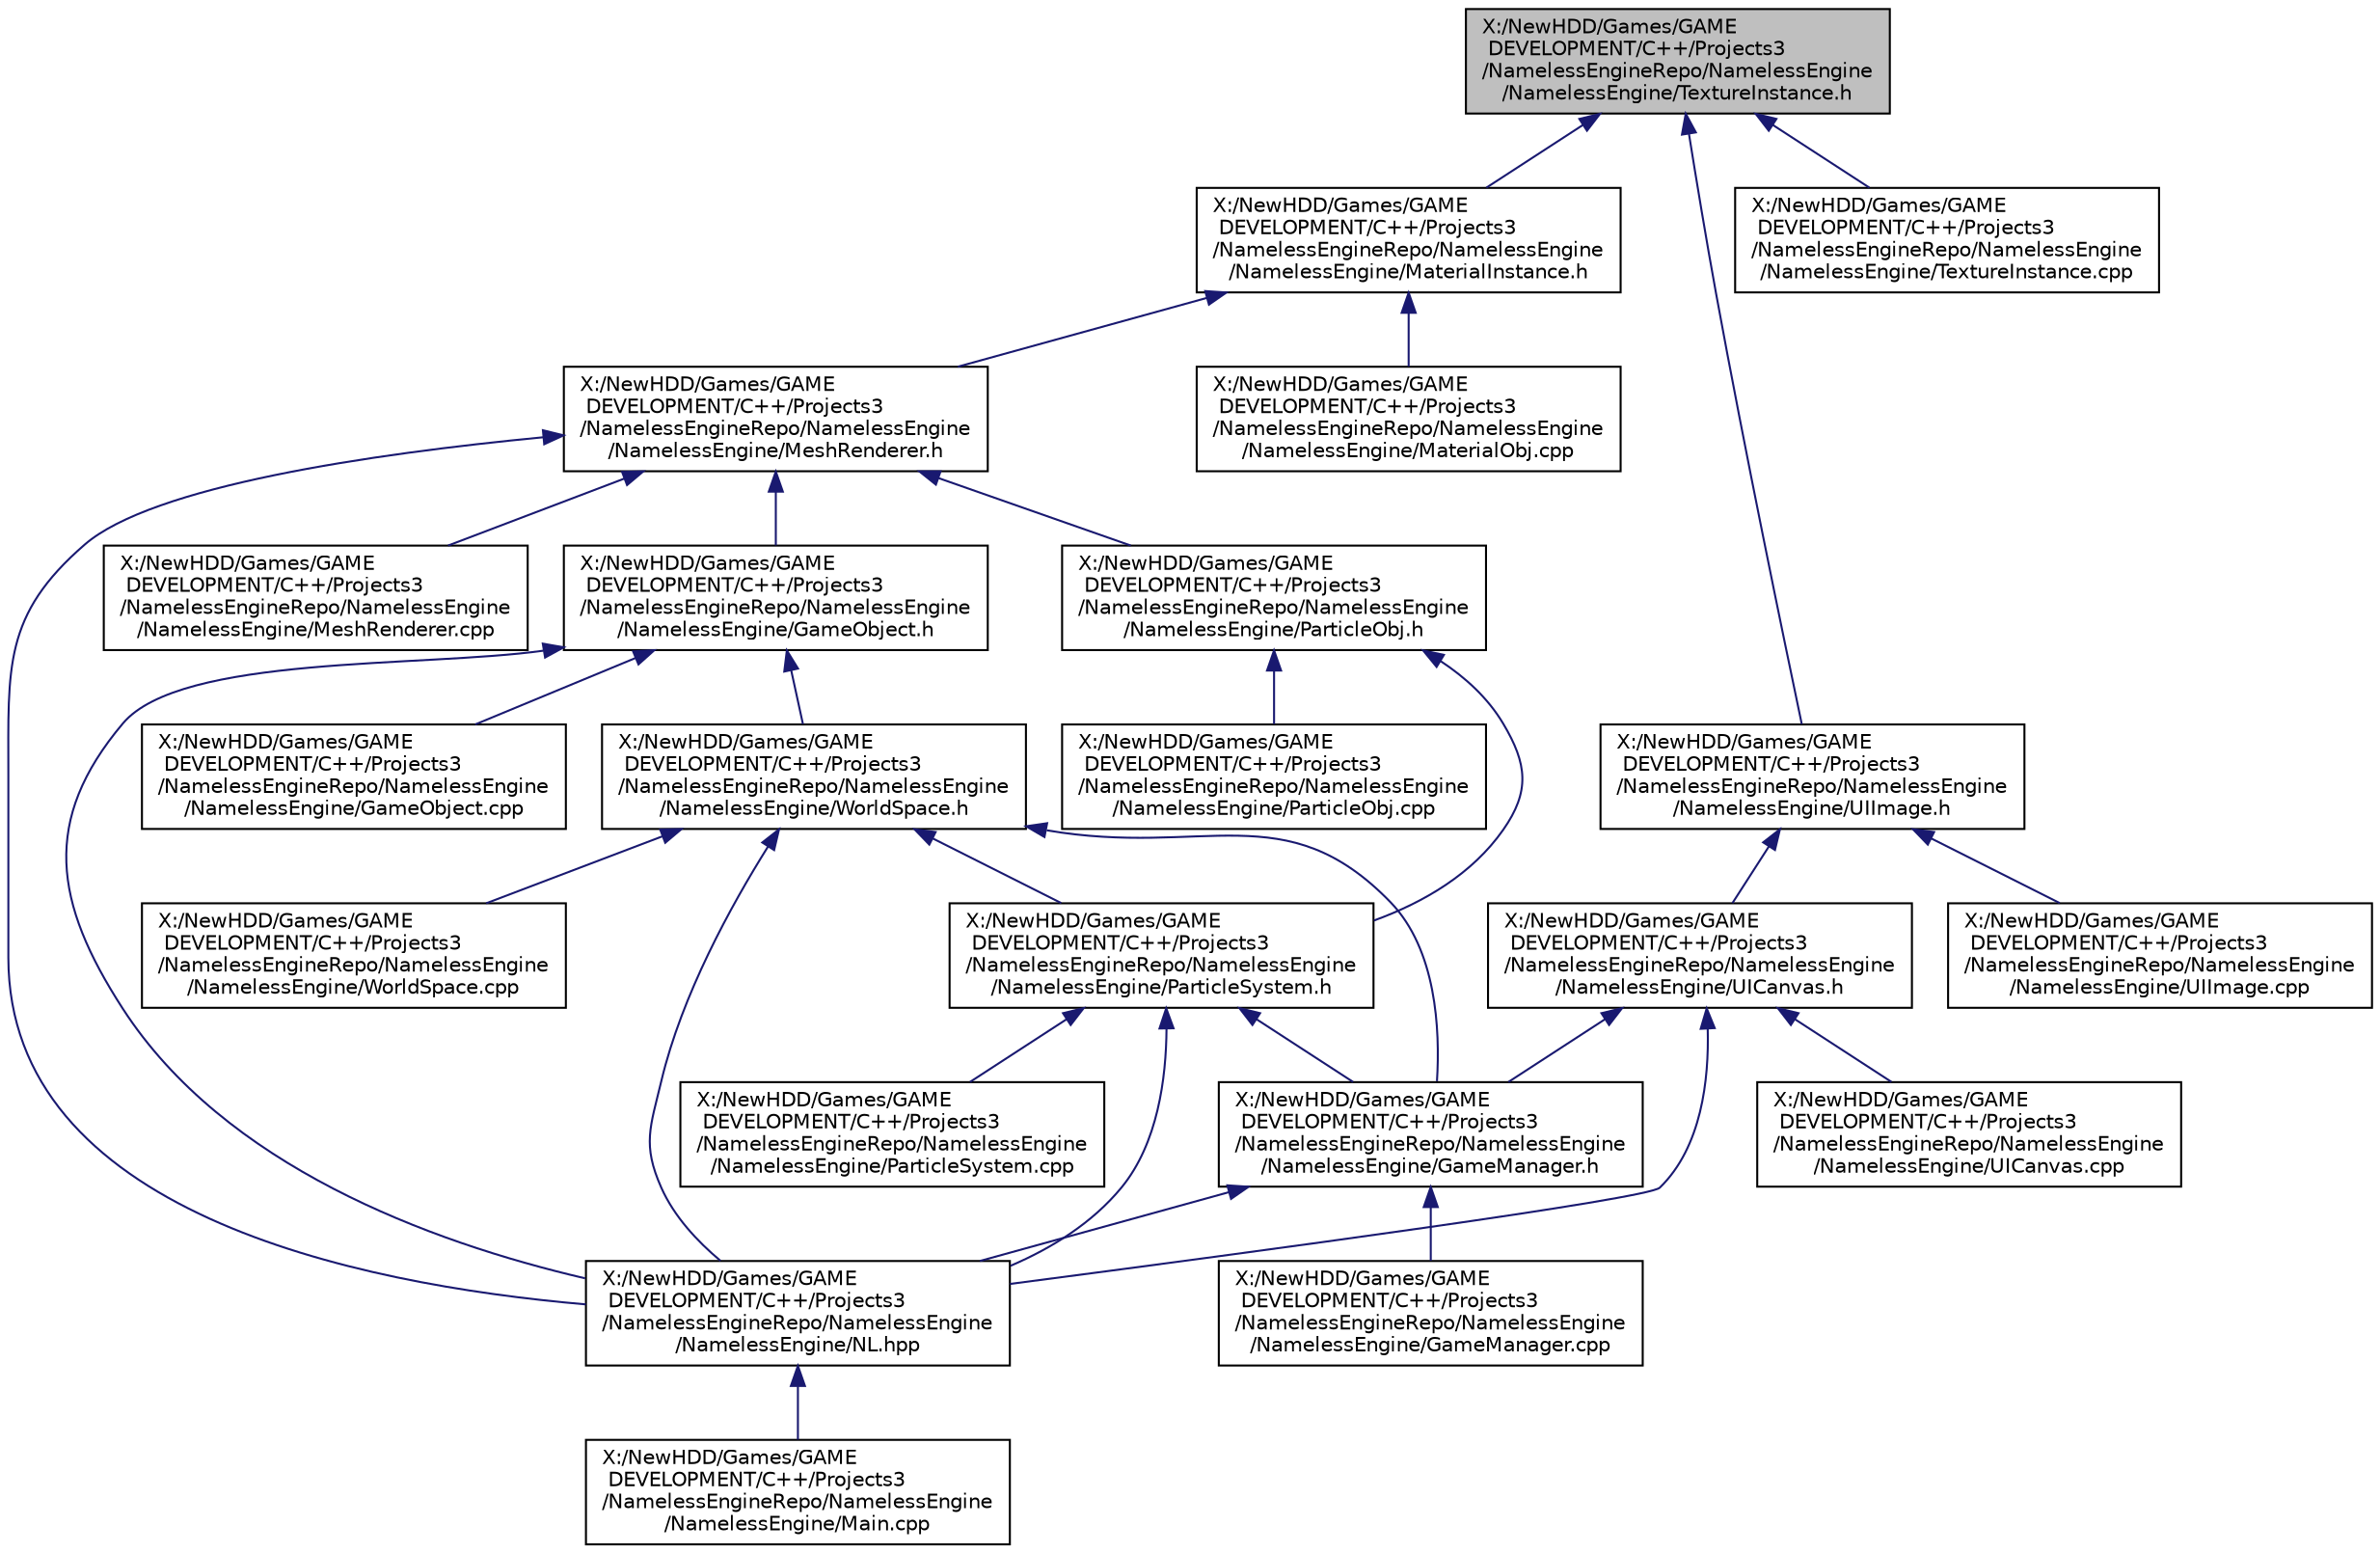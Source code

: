 digraph "X:/NewHDD/Games/GAME DEVELOPMENT/C++/Projects3/NamelessEngineRepo/NamelessEngine/NamelessEngine/TextureInstance.h"
{
  edge [fontname="Helvetica",fontsize="10",labelfontname="Helvetica",labelfontsize="10"];
  node [fontname="Helvetica",fontsize="10",shape=record];
  Node12 [label="X:/NewHDD/Games/GAME\l DEVELOPMENT/C++/Projects3\l/NamelessEngineRepo/NamelessEngine\l/NamelessEngine/TextureInstance.h",height=0.2,width=0.4,color="black", fillcolor="grey75", style="filled", fontcolor="black"];
  Node12 -> Node13 [dir="back",color="midnightblue",fontsize="10",style="solid",fontname="Helvetica"];
  Node13 [label="X:/NewHDD/Games/GAME\l DEVELOPMENT/C++/Projects3\l/NamelessEngineRepo/NamelessEngine\l/NamelessEngine/MaterialInstance.h",height=0.2,width=0.4,color="black", fillcolor="white", style="filled",URL="$_material_instance_8h.html"];
  Node13 -> Node14 [dir="back",color="midnightblue",fontsize="10",style="solid",fontname="Helvetica"];
  Node14 [label="X:/NewHDD/Games/GAME\l DEVELOPMENT/C++/Projects3\l/NamelessEngineRepo/NamelessEngine\l/NamelessEngine/MeshRenderer.h",height=0.2,width=0.4,color="black", fillcolor="white", style="filled",URL="$_mesh_renderer_8h.html"];
  Node14 -> Node15 [dir="back",color="midnightblue",fontsize="10",style="solid",fontname="Helvetica"];
  Node15 [label="X:/NewHDD/Games/GAME\l DEVELOPMENT/C++/Projects3\l/NamelessEngineRepo/NamelessEngine\l/NamelessEngine/GameObject.h",height=0.2,width=0.4,color="black", fillcolor="white", style="filled",URL="$_game_object_8h.html"];
  Node15 -> Node16 [dir="back",color="midnightblue",fontsize="10",style="solid",fontname="Helvetica"];
  Node16 [label="X:/NewHDD/Games/GAME\l DEVELOPMENT/C++/Projects3\l/NamelessEngineRepo/NamelessEngine\l/NamelessEngine/WorldSpace.h",height=0.2,width=0.4,color="black", fillcolor="white", style="filled",URL="$_world_space_8h.html"];
  Node16 -> Node17 [dir="back",color="midnightblue",fontsize="10",style="solid",fontname="Helvetica"];
  Node17 [label="X:/NewHDD/Games/GAME\l DEVELOPMENT/C++/Projects3\l/NamelessEngineRepo/NamelessEngine\l/NamelessEngine/GameManager.h",height=0.2,width=0.4,color="black", fillcolor="white", style="filled",URL="$_game_manager_8h.html"];
  Node17 -> Node18 [dir="back",color="midnightblue",fontsize="10",style="solid",fontname="Helvetica"];
  Node18 [label="X:/NewHDD/Games/GAME\l DEVELOPMENT/C++/Projects3\l/NamelessEngineRepo/NamelessEngine\l/NamelessEngine/GameManager.cpp",height=0.2,width=0.4,color="black", fillcolor="white", style="filled",URL="$_game_manager_8cpp.html"];
  Node17 -> Node19 [dir="back",color="midnightblue",fontsize="10",style="solid",fontname="Helvetica"];
  Node19 [label="X:/NewHDD/Games/GAME\l DEVELOPMENT/C++/Projects3\l/NamelessEngineRepo/NamelessEngine\l/NamelessEngine/NL.hpp",height=0.2,width=0.4,color="black", fillcolor="white", style="filled",URL="$_n_l_8hpp.html"];
  Node19 -> Node20 [dir="back",color="midnightblue",fontsize="10",style="solid",fontname="Helvetica"];
  Node20 [label="X:/NewHDD/Games/GAME\l DEVELOPMENT/C++/Projects3\l/NamelessEngineRepo/NamelessEngine\l/NamelessEngine/Main.cpp",height=0.2,width=0.4,color="black", fillcolor="white", style="filled",URL="$_main_8cpp.html"];
  Node16 -> Node21 [dir="back",color="midnightblue",fontsize="10",style="solid",fontname="Helvetica"];
  Node21 [label="X:/NewHDD/Games/GAME\l DEVELOPMENT/C++/Projects3\l/NamelessEngineRepo/NamelessEngine\l/NamelessEngine/ParticleSystem.h",height=0.2,width=0.4,color="black", fillcolor="white", style="filled",URL="$_particle_system_8h.html"];
  Node21 -> Node17 [dir="back",color="midnightblue",fontsize="10",style="solid",fontname="Helvetica"];
  Node21 -> Node19 [dir="back",color="midnightblue",fontsize="10",style="solid",fontname="Helvetica"];
  Node21 -> Node22 [dir="back",color="midnightblue",fontsize="10",style="solid",fontname="Helvetica"];
  Node22 [label="X:/NewHDD/Games/GAME\l DEVELOPMENT/C++/Projects3\l/NamelessEngineRepo/NamelessEngine\l/NamelessEngine/ParticleSystem.cpp",height=0.2,width=0.4,color="black", fillcolor="white", style="filled",URL="$_particle_system_8cpp.html"];
  Node16 -> Node19 [dir="back",color="midnightblue",fontsize="10",style="solid",fontname="Helvetica"];
  Node16 -> Node23 [dir="back",color="midnightblue",fontsize="10",style="solid",fontname="Helvetica"];
  Node23 [label="X:/NewHDD/Games/GAME\l DEVELOPMENT/C++/Projects3\l/NamelessEngineRepo/NamelessEngine\l/NamelessEngine/WorldSpace.cpp",height=0.2,width=0.4,color="black", fillcolor="white", style="filled",URL="$_world_space_8cpp.html"];
  Node15 -> Node24 [dir="back",color="midnightblue",fontsize="10",style="solid",fontname="Helvetica"];
  Node24 [label="X:/NewHDD/Games/GAME\l DEVELOPMENT/C++/Projects3\l/NamelessEngineRepo/NamelessEngine\l/NamelessEngine/GameObject.cpp",height=0.2,width=0.4,color="black", fillcolor="white", style="filled",URL="$_game_object_8cpp.html"];
  Node15 -> Node19 [dir="back",color="midnightblue",fontsize="10",style="solid",fontname="Helvetica"];
  Node14 -> Node25 [dir="back",color="midnightblue",fontsize="10",style="solid",fontname="Helvetica"];
  Node25 [label="X:/NewHDD/Games/GAME\l DEVELOPMENT/C++/Projects3\l/NamelessEngineRepo/NamelessEngine\l/NamelessEngine/ParticleObj.h",height=0.2,width=0.4,color="black", fillcolor="white", style="filled",URL="$_particle_obj_8h.html"];
  Node25 -> Node21 [dir="back",color="midnightblue",fontsize="10",style="solid",fontname="Helvetica"];
  Node25 -> Node26 [dir="back",color="midnightblue",fontsize="10",style="solid",fontname="Helvetica"];
  Node26 [label="X:/NewHDD/Games/GAME\l DEVELOPMENT/C++/Projects3\l/NamelessEngineRepo/NamelessEngine\l/NamelessEngine/ParticleObj.cpp",height=0.2,width=0.4,color="black", fillcolor="white", style="filled",URL="$_particle_obj_8cpp.html"];
  Node14 -> Node19 [dir="back",color="midnightblue",fontsize="10",style="solid",fontname="Helvetica"];
  Node14 -> Node27 [dir="back",color="midnightblue",fontsize="10",style="solid",fontname="Helvetica"];
  Node27 [label="X:/NewHDD/Games/GAME\l DEVELOPMENT/C++/Projects3\l/NamelessEngineRepo/NamelessEngine\l/NamelessEngine/MeshRenderer.cpp",height=0.2,width=0.4,color="black", fillcolor="white", style="filled",URL="$_mesh_renderer_8cpp.html"];
  Node13 -> Node28 [dir="back",color="midnightblue",fontsize="10",style="solid",fontname="Helvetica"];
  Node28 [label="X:/NewHDD/Games/GAME\l DEVELOPMENT/C++/Projects3\l/NamelessEngineRepo/NamelessEngine\l/NamelessEngine/MaterialObj.cpp",height=0.2,width=0.4,color="black", fillcolor="white", style="filled",URL="$_material_obj_8cpp.html"];
  Node12 -> Node29 [dir="back",color="midnightblue",fontsize="10",style="solid",fontname="Helvetica"];
  Node29 [label="X:/NewHDD/Games/GAME\l DEVELOPMENT/C++/Projects3\l/NamelessEngineRepo/NamelessEngine\l/NamelessEngine/UIImage.h",height=0.2,width=0.4,color="black", fillcolor="white", style="filled",URL="$_u_i_image_8h.html"];
  Node29 -> Node30 [dir="back",color="midnightblue",fontsize="10",style="solid",fontname="Helvetica"];
  Node30 [label="X:/NewHDD/Games/GAME\l DEVELOPMENT/C++/Projects3\l/NamelessEngineRepo/NamelessEngine\l/NamelessEngine/UICanvas.h",height=0.2,width=0.4,color="black", fillcolor="white", style="filled",URL="$_u_i_canvas_8h.html"];
  Node30 -> Node17 [dir="back",color="midnightblue",fontsize="10",style="solid",fontname="Helvetica"];
  Node30 -> Node19 [dir="back",color="midnightblue",fontsize="10",style="solid",fontname="Helvetica"];
  Node30 -> Node31 [dir="back",color="midnightblue",fontsize="10",style="solid",fontname="Helvetica"];
  Node31 [label="X:/NewHDD/Games/GAME\l DEVELOPMENT/C++/Projects3\l/NamelessEngineRepo/NamelessEngine\l/NamelessEngine/UICanvas.cpp",height=0.2,width=0.4,color="black", fillcolor="white", style="filled",URL="$_u_i_canvas_8cpp.html"];
  Node29 -> Node32 [dir="back",color="midnightblue",fontsize="10",style="solid",fontname="Helvetica"];
  Node32 [label="X:/NewHDD/Games/GAME\l DEVELOPMENT/C++/Projects3\l/NamelessEngineRepo/NamelessEngine\l/NamelessEngine/UIImage.cpp",height=0.2,width=0.4,color="black", fillcolor="white", style="filled",URL="$_u_i_image_8cpp.html"];
  Node12 -> Node33 [dir="back",color="midnightblue",fontsize="10",style="solid",fontname="Helvetica"];
  Node33 [label="X:/NewHDD/Games/GAME\l DEVELOPMENT/C++/Projects3\l/NamelessEngineRepo/NamelessEngine\l/NamelessEngine/TextureInstance.cpp",height=0.2,width=0.4,color="black", fillcolor="white", style="filled",URL="$_texture_instance_8cpp.html"];
}
